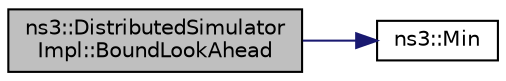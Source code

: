 digraph "ns3::DistributedSimulatorImpl::BoundLookAhead"
{
 // LATEX_PDF_SIZE
  edge [fontname="Helvetica",fontsize="10",labelfontname="Helvetica",labelfontsize="10"];
  node [fontname="Helvetica",fontsize="10",shape=record];
  rankdir="LR";
  Node1 [label="ns3::DistributedSimulator\lImpl::BoundLookAhead",height=0.2,width=0.4,color="black", fillcolor="grey75", style="filled", fontcolor="black",tooltip="Add additional bound to lookahead constraints."];
  Node1 -> Node2 [color="midnightblue",fontsize="10",style="solid",fontname="Helvetica"];
  Node2 [label="ns3::Min",height=0.2,width=0.4,color="black", fillcolor="white", style="filled",URL="$group__highprec.html#gacb0b89d5f4363bf77747ff1212f27430",tooltip="Minimum."];
}
